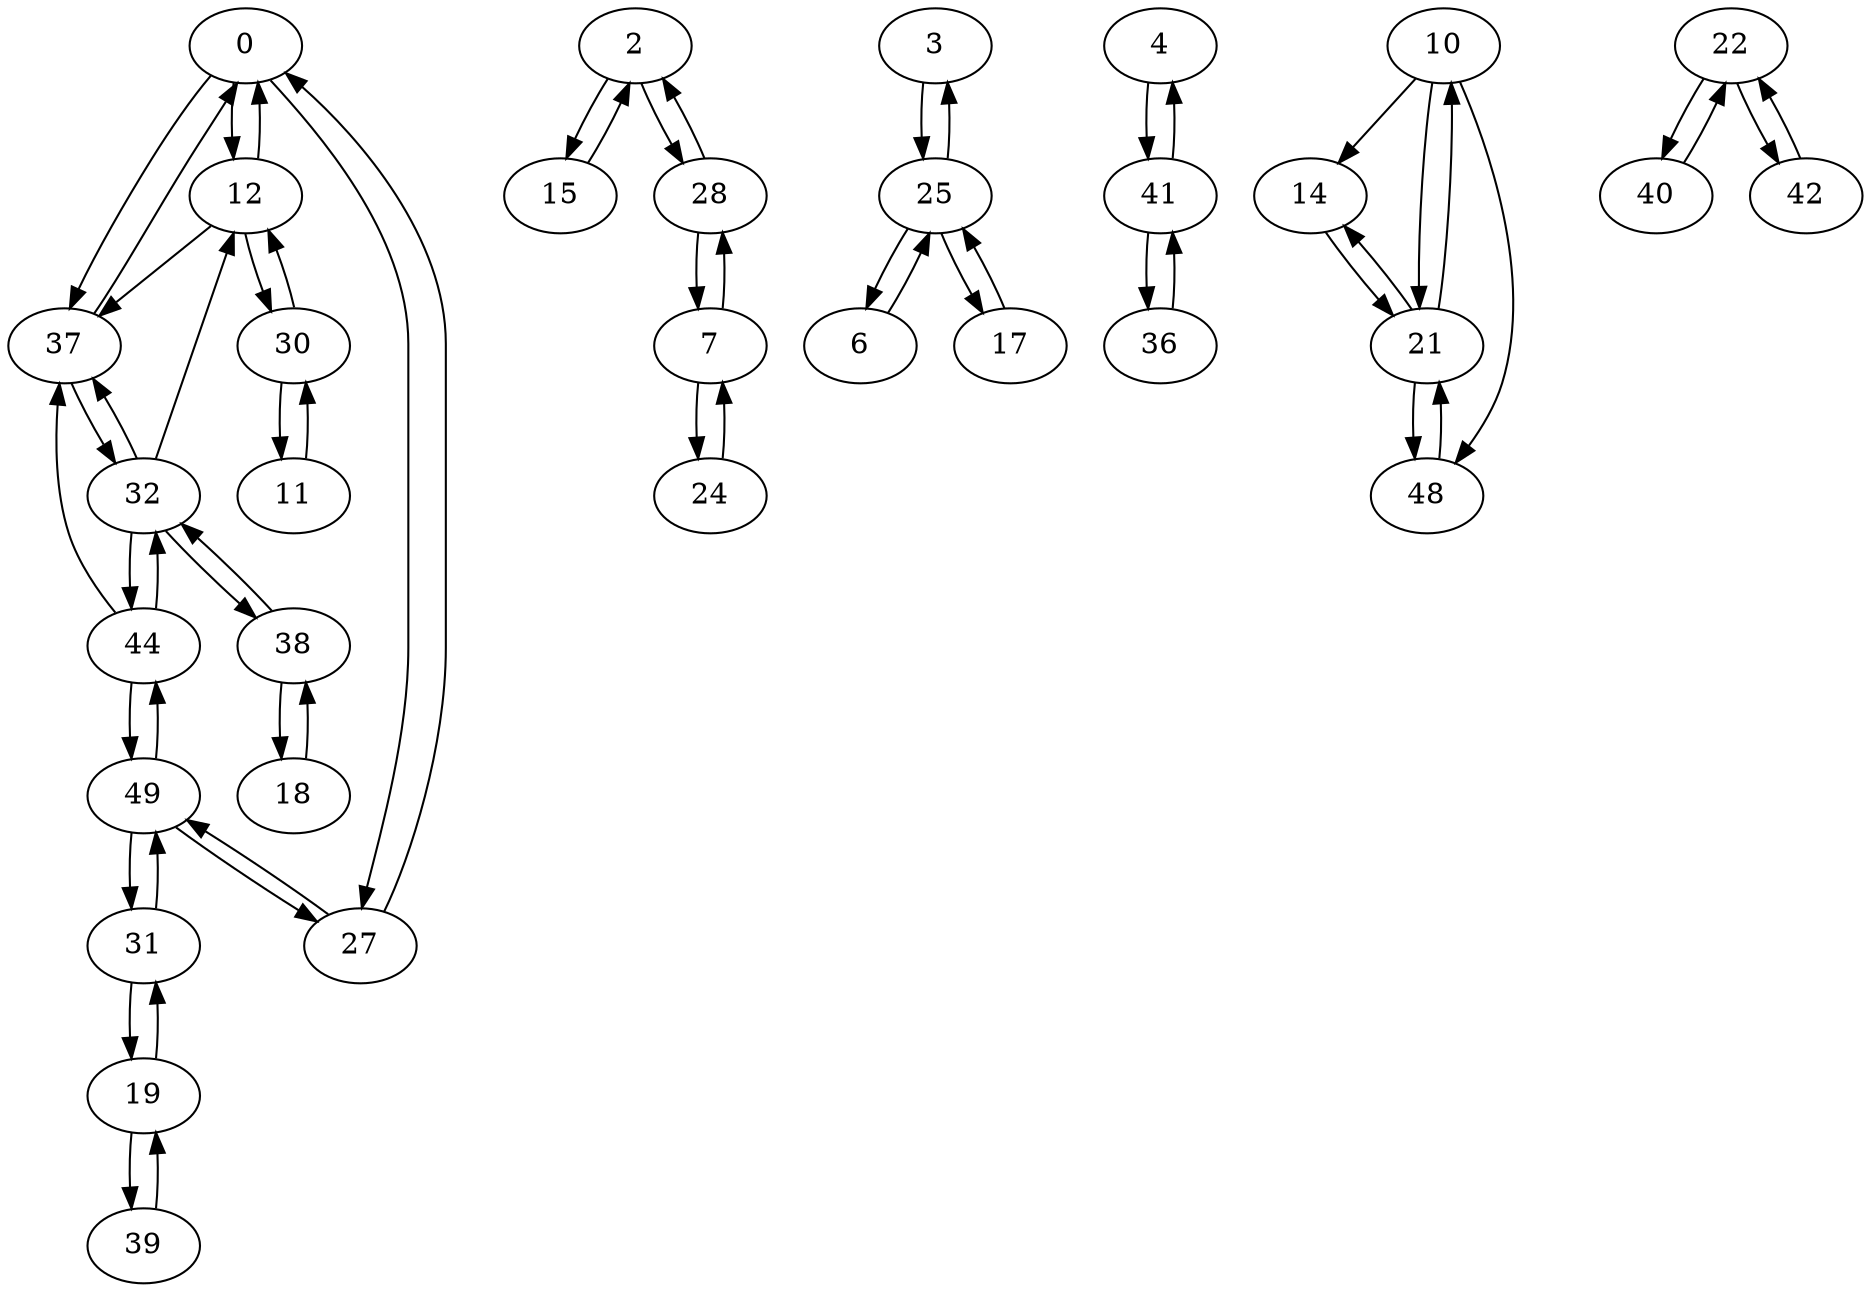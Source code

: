 digraph G {
  0 -> 12;
  0 -> 27;
  0 -> 37;
  2 -> 15;
  2 -> 28;
  3 -> 25;
  4 -> 41;
  6 -> 25;
  7 -> 24;
  7 -> 28;
  10 -> 14;
  10 -> 21;
  10 -> 48;
  11 -> 30;
  12 -> 0;
  12 -> 30;
  12 -> 37;
  14 -> 21;
  15 -> 2;
  17 -> 25;
  18 -> 38;
  19 -> 31;
  19 -> 39;
  21 -> 10;
  21 -> 14;
  21 -> 48;
  22 -> 40;
  22 -> 42;
  24 -> 7;
  25 -> 3;
  25 -> 6;
  25 -> 17;
  27 -> 0;
  27 -> 49;
  28 -> 2;
  28 -> 7;
  30 -> 11;
  30 -> 12;
  31 -> 19;
  31 -> 49;
  32 -> 12;
  32 -> 37;
  32 -> 38;
  32 -> 44;
  36 -> 41;
  37 -> 0;
  37 -> 32;
  38 -> 18;
  38 -> 32;
  39 -> 19;
  40 -> 22;
  41 -> 4;
  41 -> 36;
  42 -> 22;
  44 -> 32;
  44 -> 37;
  44 -> 49;
  48 -> 21;
  49 -> 27;
  49 -> 31;
  49 -> 44;
}